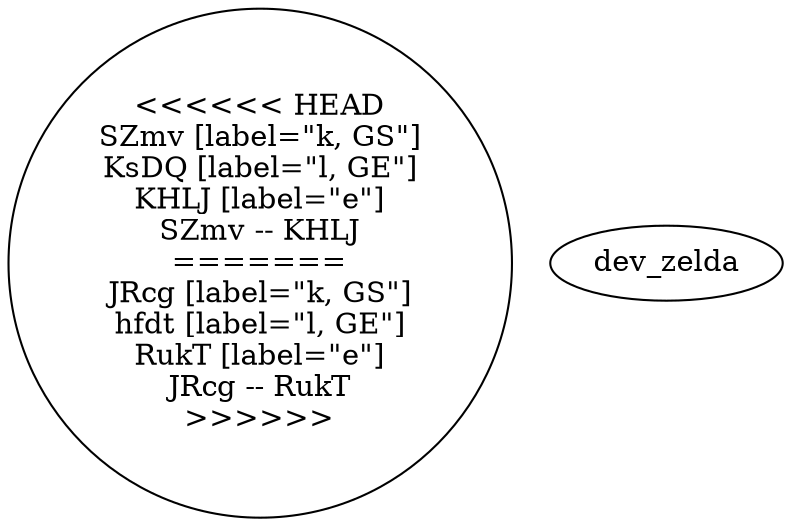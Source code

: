 graph {
<<<<<<< HEAD
SZmv [label="k, GS"]
KsDQ [label="l, GE"]
KHLJ [label="e"]
SZmv -- KHLJ
=======
JRcg [label="k, GS"]
hfdt [label="l, GE"]
RukT [label="e"]
JRcg -- RukT
>>>>>>> dev_zelda
}